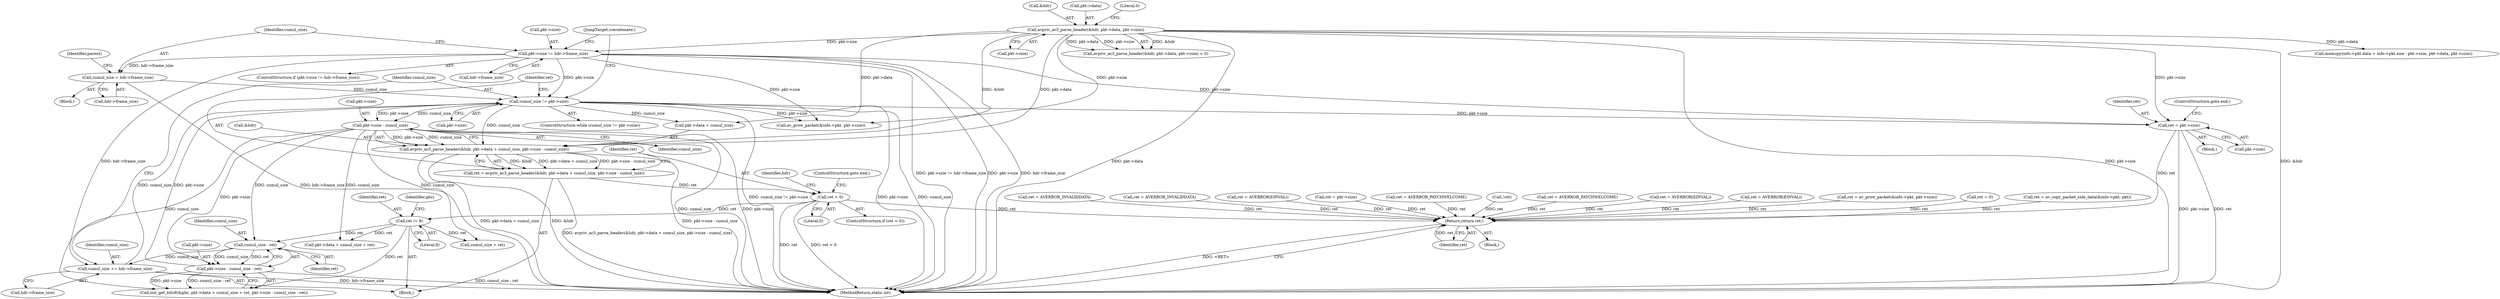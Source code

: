 digraph "0_FFmpeg_ed22dc22216f74c75ee7901f82649e1ff725ba50@pointer" {
"1000546" [label="(Call,ret = pkt->size)"];
"1000149" [label="(Call,avpriv_ac3_parse_header(&hdr, pkt->data, pkt->size))"];
"1000398" [label="(Call,cumul_size != pkt->size)"];
"1000530" [label="(Call,cumul_size += hdr->frame_size)"];
"1000377" [label="(Call,pkt->size != hdr->frame_size)"];
"1000463" [label="(Call,cumul_size - ret)"];
"1000416" [label="(Call,pkt->size - cumul_size)"];
"1000446" [label="(Call,ret /= 8)"];
"1000422" [label="(Call,ret < 0)"];
"1000406" [label="(Call,ret = avpriv_ac3_parse_header(&hdr, pkt->data + cumul_size, pkt->size - cumul_size))"];
"1000408" [label="(Call,avpriv_ac3_parse_header(&hdr, pkt->data + cumul_size, pkt->size - cumul_size))"];
"1000386" [label="(Call,cumul_size = hdr->frame_size)"];
"1000459" [label="(Call,pkt->size - cumul_size - ret)"];
"1000681" [label="(Return,return ret;)"];
"1000551" [label="(ControlStructure,goto end;)"];
"1000425" [label="(ControlStructure,goto end;)"];
"1000406" [label="(Call,ret = avpriv_ac3_parse_header(&hdr, pkt->data + cumul_size, pkt->size - cumul_size))"];
"1000451" [label="(Identifier,gbc)"];
"1000581" [label="(Call,!ret)"];
"1000307" [label="(Call,ret = AVERROR_PATCHWELCOME)"];
"1000400" [label="(Call,pkt->size)"];
"1000238" [label="(Call,ret = AVERROR(EINVAL))"];
"1000531" [label="(Identifier,cumul_size)"];
"1000460" [label="(Call,pkt->size)"];
"1000376" [label="(ControlStructure,if (pkt->size != hdr->frame_size))"];
"1000420" [label="(Identifier,cumul_size)"];
"1000433" [label="(Call,ret = AVERROR(EINVAL))"];
"1000593" [label="(Call,ret = av_grow_packet(&info->pkt, pkt->size))"];
"1000150" [label="(Call,&hdr)"];
"1000547" [label="(Identifier,ret)"];
"1000545" [label="(Block,)"];
"1000152" [label="(Call,pkt->data)"];
"1000421" [label="(ControlStructure,if (ret < 0))"];
"1000116" [label="(Block,)"];
"1000397" [label="(ControlStructure,while (cumul_size != pkt->size))"];
"1000411" [label="(Call,pkt->data + cumul_size)"];
"1000448" [label="(Literal,8)"];
"1000532" [label="(Call,hdr->frame_size)"];
"1000429" [label="(Identifier,hdr)"];
"1000682" [label="(Identifier,ret)"];
"1000170" [label="(Call,ret = 0)"];
"1000384" [label="(Block,)"];
"1000643" [label="(Call,ret = av_copy_packet_side_data(&info->pkt, pkt))"];
"1000605" [label="(Call,memcpy(info->pkt.data + info->pkt.size - pkt->size, pkt->data, pkt->size))"];
"1000681" [label="(Return,return ret;)"];
"1000174" [label="(Call,ret = AVERROR_INVALIDDATA)"];
"1000388" [label="(Call,hdr->frame_size)"];
"1000416" [label="(Call,pkt->size - cumul_size)"];
"1000562" [label="(Call,ret = AVERROR_INVALIDDATA)"];
"1000417" [label="(Call,pkt->size)"];
"1000393" [label="(Identifier,parent)"];
"1000452" [label="(Call,pkt->data + cumul_size + ret)"];
"1000403" [label="(Block,)"];
"1000378" [label="(Call,pkt->size)"];
"1000465" [label="(Identifier,ret)"];
"1000398" [label="(Call,cumul_size != pkt->size)"];
"1000148" [label="(Call,avpriv_ac3_parse_header(&hdr, pkt->data, pkt->size) < 0)"];
"1000215" [label="(Call,ret = AVERROR(EINVAL))"];
"1000155" [label="(Call,pkt->size)"];
"1000683" [label="(MethodReturn,static int)"];
"1000407" [label="(Identifier,ret)"];
"1000449" [label="(Call,init_get_bits8(&gbc, pkt->data + cumul_size + ret, pkt->size - cumul_size - ret))"];
"1000673" [label="(Call,ret = pkt->size)"];
"1000386" [label="(Call,cumul_size = hdr->frame_size)"];
"1000463" [label="(Call,cumul_size - ret)"];
"1000259" [label="(Call,ret = AVERROR_PATCHWELCOME)"];
"1000158" [label="(Literal,0)"];
"1000422" [label="(Call,ret < 0)"];
"1000546" [label="(Call,ret = pkt->size)"];
"1000548" [label="(Call,pkt->size)"];
"1000459" [label="(Call,pkt->size - cumul_size - ret)"];
"1000149" [label="(Call,avpriv_ac3_parse_header(&hdr, pkt->data, pkt->size))"];
"1000446" [label="(Call,ret /= 8)"];
"1000408" [label="(Call,avpriv_ac3_parse_header(&hdr, pkt->data + cumul_size, pkt->size - cumul_size))"];
"1000399" [label="(Identifier,cumul_size)"];
"1000530" [label="(Call,cumul_size += hdr->frame_size)"];
"1000409" [label="(Call,&hdr)"];
"1000381" [label="(Call,hdr->frame_size)"];
"1000595" [label="(Call,av_grow_packet(&info->pkt, pkt->size))"];
"1000535" [label="(JumpTarget,concatenate:)"];
"1000464" [label="(Identifier,cumul_size)"];
"1000447" [label="(Identifier,ret)"];
"1000456" [label="(Call,cumul_size + ret)"];
"1000377" [label="(Call,pkt->size != hdr->frame_size)"];
"1000387" [label="(Identifier,cumul_size)"];
"1000423" [label="(Identifier,ret)"];
"1000424" [label="(Literal,0)"];
"1000546" -> "1000545"  [label="AST: "];
"1000546" -> "1000548"  [label="CFG: "];
"1000547" -> "1000546"  [label="AST: "];
"1000548" -> "1000546"  [label="AST: "];
"1000551" -> "1000546"  [label="CFG: "];
"1000546" -> "1000683"  [label="DDG: pkt->size"];
"1000546" -> "1000683"  [label="DDG: ret"];
"1000149" -> "1000546"  [label="DDG: pkt->size"];
"1000398" -> "1000546"  [label="DDG: pkt->size"];
"1000377" -> "1000546"  [label="DDG: pkt->size"];
"1000546" -> "1000681"  [label="DDG: ret"];
"1000149" -> "1000148"  [label="AST: "];
"1000149" -> "1000155"  [label="CFG: "];
"1000150" -> "1000149"  [label="AST: "];
"1000152" -> "1000149"  [label="AST: "];
"1000155" -> "1000149"  [label="AST: "];
"1000158" -> "1000149"  [label="CFG: "];
"1000149" -> "1000683"  [label="DDG: pkt->data"];
"1000149" -> "1000683"  [label="DDG: pkt->size"];
"1000149" -> "1000683"  [label="DDG: &hdr"];
"1000149" -> "1000148"  [label="DDG: &hdr"];
"1000149" -> "1000148"  [label="DDG: pkt->data"];
"1000149" -> "1000148"  [label="DDG: pkt->size"];
"1000149" -> "1000377"  [label="DDG: pkt->size"];
"1000149" -> "1000408"  [label="DDG: &hdr"];
"1000149" -> "1000408"  [label="DDG: pkt->data"];
"1000149" -> "1000411"  [label="DDG: pkt->data"];
"1000149" -> "1000595"  [label="DDG: pkt->size"];
"1000149" -> "1000605"  [label="DDG: pkt->data"];
"1000398" -> "1000397"  [label="AST: "];
"1000398" -> "1000400"  [label="CFG: "];
"1000399" -> "1000398"  [label="AST: "];
"1000400" -> "1000398"  [label="AST: "];
"1000407" -> "1000398"  [label="CFG: "];
"1000535" -> "1000398"  [label="CFG: "];
"1000398" -> "1000683"  [label="DDG: cumul_size != pkt->size"];
"1000398" -> "1000683"  [label="DDG: pkt->size"];
"1000398" -> "1000683"  [label="DDG: cumul_size"];
"1000530" -> "1000398"  [label="DDG: cumul_size"];
"1000386" -> "1000398"  [label="DDG: cumul_size"];
"1000459" -> "1000398"  [label="DDG: pkt->size"];
"1000377" -> "1000398"  [label="DDG: pkt->size"];
"1000398" -> "1000408"  [label="DDG: cumul_size"];
"1000398" -> "1000411"  [label="DDG: cumul_size"];
"1000398" -> "1000416"  [label="DDG: pkt->size"];
"1000398" -> "1000416"  [label="DDG: cumul_size"];
"1000398" -> "1000595"  [label="DDG: pkt->size"];
"1000530" -> "1000403"  [label="AST: "];
"1000530" -> "1000532"  [label="CFG: "];
"1000531" -> "1000530"  [label="AST: "];
"1000532" -> "1000530"  [label="AST: "];
"1000399" -> "1000530"  [label="CFG: "];
"1000530" -> "1000683"  [label="DDG: hdr->frame_size"];
"1000377" -> "1000530"  [label="DDG: hdr->frame_size"];
"1000463" -> "1000530"  [label="DDG: cumul_size"];
"1000377" -> "1000376"  [label="AST: "];
"1000377" -> "1000381"  [label="CFG: "];
"1000378" -> "1000377"  [label="AST: "];
"1000381" -> "1000377"  [label="AST: "];
"1000387" -> "1000377"  [label="CFG: "];
"1000535" -> "1000377"  [label="CFG: "];
"1000377" -> "1000683"  [label="DDG: pkt->size != hdr->frame_size"];
"1000377" -> "1000683"  [label="DDG: pkt->size"];
"1000377" -> "1000683"  [label="DDG: hdr->frame_size"];
"1000377" -> "1000386"  [label="DDG: hdr->frame_size"];
"1000377" -> "1000595"  [label="DDG: pkt->size"];
"1000463" -> "1000459"  [label="AST: "];
"1000463" -> "1000465"  [label="CFG: "];
"1000464" -> "1000463"  [label="AST: "];
"1000465" -> "1000463"  [label="AST: "];
"1000459" -> "1000463"  [label="CFG: "];
"1000463" -> "1000459"  [label="DDG: cumul_size"];
"1000463" -> "1000459"  [label="DDG: ret"];
"1000416" -> "1000463"  [label="DDG: cumul_size"];
"1000446" -> "1000463"  [label="DDG: ret"];
"1000416" -> "1000408"  [label="AST: "];
"1000416" -> "1000420"  [label="CFG: "];
"1000417" -> "1000416"  [label="AST: "];
"1000420" -> "1000416"  [label="AST: "];
"1000408" -> "1000416"  [label="CFG: "];
"1000416" -> "1000683"  [label="DDG: cumul_size"];
"1000416" -> "1000683"  [label="DDG: pkt->size"];
"1000416" -> "1000408"  [label="DDG: pkt->size"];
"1000416" -> "1000408"  [label="DDG: cumul_size"];
"1000416" -> "1000449"  [label="DDG: cumul_size"];
"1000416" -> "1000452"  [label="DDG: cumul_size"];
"1000416" -> "1000456"  [label="DDG: cumul_size"];
"1000416" -> "1000459"  [label="DDG: pkt->size"];
"1000446" -> "1000403"  [label="AST: "];
"1000446" -> "1000448"  [label="CFG: "];
"1000447" -> "1000446"  [label="AST: "];
"1000448" -> "1000446"  [label="AST: "];
"1000451" -> "1000446"  [label="CFG: "];
"1000422" -> "1000446"  [label="DDG: ret"];
"1000446" -> "1000449"  [label="DDG: ret"];
"1000446" -> "1000452"  [label="DDG: ret"];
"1000446" -> "1000456"  [label="DDG: ret"];
"1000422" -> "1000421"  [label="AST: "];
"1000422" -> "1000424"  [label="CFG: "];
"1000423" -> "1000422"  [label="AST: "];
"1000424" -> "1000422"  [label="AST: "];
"1000425" -> "1000422"  [label="CFG: "];
"1000429" -> "1000422"  [label="CFG: "];
"1000422" -> "1000683"  [label="DDG: ret"];
"1000422" -> "1000683"  [label="DDG: ret < 0"];
"1000406" -> "1000422"  [label="DDG: ret"];
"1000422" -> "1000681"  [label="DDG: ret"];
"1000406" -> "1000403"  [label="AST: "];
"1000406" -> "1000408"  [label="CFG: "];
"1000407" -> "1000406"  [label="AST: "];
"1000408" -> "1000406"  [label="AST: "];
"1000423" -> "1000406"  [label="CFG: "];
"1000406" -> "1000683"  [label="DDG: avpriv_ac3_parse_header(&hdr, pkt->data + cumul_size, pkt->size - cumul_size)"];
"1000408" -> "1000406"  [label="DDG: &hdr"];
"1000408" -> "1000406"  [label="DDG: pkt->data + cumul_size"];
"1000408" -> "1000406"  [label="DDG: pkt->size - cumul_size"];
"1000409" -> "1000408"  [label="AST: "];
"1000411" -> "1000408"  [label="AST: "];
"1000408" -> "1000683"  [label="DDG: pkt->data + cumul_size"];
"1000408" -> "1000683"  [label="DDG: &hdr"];
"1000408" -> "1000683"  [label="DDG: pkt->size - cumul_size"];
"1000386" -> "1000384"  [label="AST: "];
"1000386" -> "1000388"  [label="CFG: "];
"1000387" -> "1000386"  [label="AST: "];
"1000388" -> "1000386"  [label="AST: "];
"1000393" -> "1000386"  [label="CFG: "];
"1000386" -> "1000683"  [label="DDG: hdr->frame_size"];
"1000459" -> "1000449"  [label="AST: "];
"1000460" -> "1000459"  [label="AST: "];
"1000449" -> "1000459"  [label="CFG: "];
"1000459" -> "1000683"  [label="DDG: cumul_size - ret"];
"1000459" -> "1000449"  [label="DDG: pkt->size"];
"1000459" -> "1000449"  [label="DDG: cumul_size - ret"];
"1000681" -> "1000116"  [label="AST: "];
"1000681" -> "1000682"  [label="CFG: "];
"1000682" -> "1000681"  [label="AST: "];
"1000683" -> "1000681"  [label="CFG: "];
"1000681" -> "1000683"  [label="DDG: <RET>"];
"1000682" -> "1000681"  [label="DDG: ret"];
"1000259" -> "1000681"  [label="DDG: ret"];
"1000562" -> "1000681"  [label="DDG: ret"];
"1000238" -> "1000681"  [label="DDG: ret"];
"1000433" -> "1000681"  [label="DDG: ret"];
"1000673" -> "1000681"  [label="DDG: ret"];
"1000581" -> "1000681"  [label="DDG: ret"];
"1000593" -> "1000681"  [label="DDG: ret"];
"1000170" -> "1000681"  [label="DDG: ret"];
"1000307" -> "1000681"  [label="DDG: ret"];
"1000174" -> "1000681"  [label="DDG: ret"];
"1000215" -> "1000681"  [label="DDG: ret"];
"1000643" -> "1000681"  [label="DDG: ret"];
}
